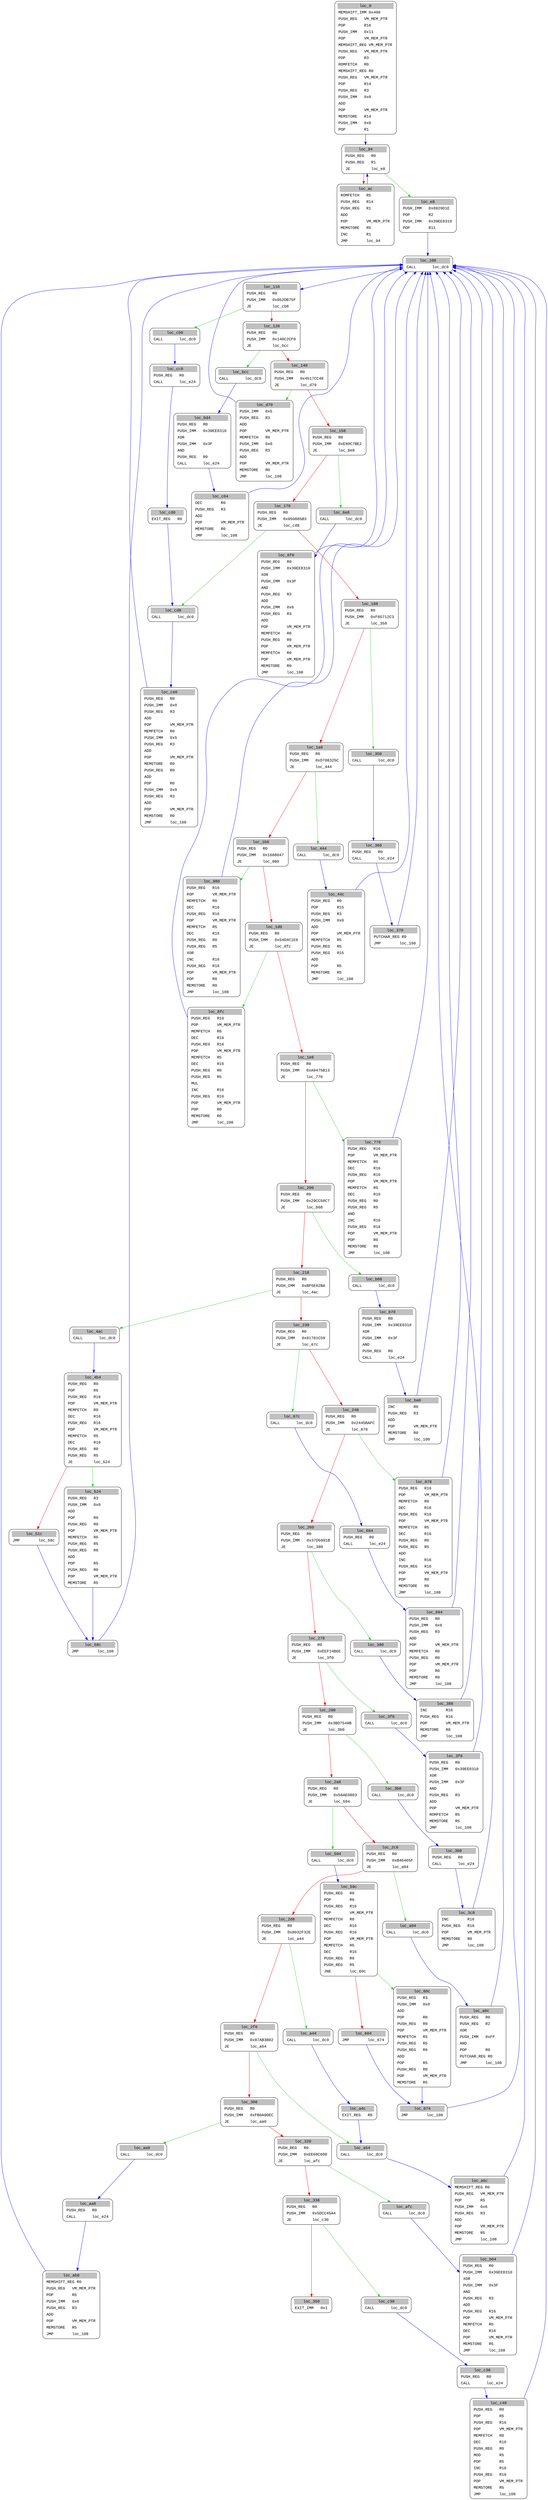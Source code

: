 digraph asm_graph {
0 [
shape="Mrecord" fontname="Courier New"label =<<table border="0" cellborder="0" cellpadding="3"><tr><td align="center" colspan="2" bgcolor="grey">loc_0</td></tr><tr><td align="left">MEMSHIFT_IMM 0x400</td></tr><tr><td align="left">PUSH_REG   VM_MEM_PTR</td></tr><tr><td align="left">POP        R16</td></tr><tr><td align="left">PUSH_IMM   0x11</td></tr><tr><td align="left">POP        VM_MEM_PTR</td></tr><tr><td align="left">MEMSHIFT_REG VM_MEM_PTR</td></tr><tr><td align="left">PUSH_REG   VM_MEM_PTR</td></tr><tr><td align="left">POP        R3</td></tr><tr><td align="left">ROMFETCH   R0</td></tr><tr><td align="left">MEMSHIFT_REG R0</td></tr><tr><td align="left">PUSH_REG   VM_MEM_PTR</td></tr><tr><td align="left">POP        R14</td></tr><tr><td align="left">PUSH_REG   R3</td></tr><tr><td align="left">PUSH_IMM   0x0</td></tr><tr><td align="left">ADD        </td></tr><tr><td align="left">POP        VM_MEM_PTR</td></tr><tr><td align="left">MEMSTORE   R14</td></tr><tr><td align="left">PUSH_IMM   0x0</td></tr><tr><td align="left">POP        R1</td></tr></table>> ];
1 [
shape="Mrecord" fontname="Courier New"label =<<table border="0" cellborder="0" cellpadding="3"><tr><td align="center" colspan="2" bgcolor="grey">loc_e8</td></tr><tr><td align="left">PUSH_IMM   0x8929D1E</td></tr><tr><td align="left">POP        R2</td></tr><tr><td align="left">PUSH_IMM   0x39EE8310</td></tr><tr><td align="left">POP        R11</td></tr></table>> ];
2 [
shape="Mrecord" fontname="Courier New"label =<<table border="0" cellborder="0" cellpadding="3"><tr><td align="center" colspan="2" bgcolor="grey">loc_ac</td></tr><tr><td align="left">ROMFETCH   R5</td></tr><tr><td align="left">PUSH_REG   R14</td></tr><tr><td align="left">PUSH_REG   R1</td></tr><tr><td align="left">ADD        </td></tr><tr><td align="left">POP        VM_MEM_PTR</td></tr><tr><td align="left">MEMSTORE   R5</td></tr><tr><td align="left">INC        R1</td></tr><tr><td align="left">JMP        loc_94</td></tr></table>> ];
4 [
shape="Mrecord" fontname="Courier New"label =<<table border="0" cellborder="0" cellpadding="3"><tr><td align="center" colspan="2" bgcolor="grey">loc_110</td></tr><tr><td align="left">PUSH_REG   R0</td></tr><tr><td align="left">PUSH_IMM   0x952DB75F</td></tr><tr><td align="left">JE         loc_cb8</td></tr></table>> ];
5 [
shape="Mrecord" fontname="Courier New"label =<<table border="0" cellborder="0" cellpadding="3"><tr><td align="center" colspan="2" bgcolor="grey">loc_94</td></tr><tr><td align="left">PUSH_REG   R0</td></tr><tr><td align="left">PUSH_REG   R1</td></tr><tr><td align="left">JE         loc_e8</td></tr></table>> ];
6 [
shape="Mrecord" fontname="Courier New"label =<<table border="0" cellborder="0" cellpadding="3"><tr><td align="center" colspan="2" bgcolor="grey">loc_cb8</td></tr><tr><td align="left">CALL       loc_dc0</td></tr></table>> ];
7 [
shape="Mrecord" fontname="Courier New"label =<<table border="0" cellborder="0" cellpadding="3"><tr><td align="center" colspan="2" bgcolor="grey">loc_128</td></tr><tr><td align="left">PUSH_REG   R0</td></tr><tr><td align="left">PUSH_IMM   0x140C2CF8</td></tr><tr><td align="left">JE         loc_bcc</td></tr></table>> ];
8 [
shape="Mrecord" fontname="Courier New"label =<<table border="0" cellborder="0" cellpadding="3"><tr><td align="center" colspan="2" bgcolor="grey">loc_cc0</td></tr><tr><td align="left">PUSH_REG   R0</td></tr><tr><td align="left">CALL       loc_e24</td></tr></table>> ];
9 [
shape="Mrecord" fontname="Courier New"label =<<table border="0" cellborder="0" cellpadding="3"><tr><td align="center" colspan="2" bgcolor="grey">loc_bcc</td></tr><tr><td align="left">CALL       loc_dc0</td></tr></table>> ];
10 [
shape="Mrecord" fontname="Courier New"label =<<table border="0" cellborder="0" cellpadding="3"><tr><td align="center" colspan="2" bgcolor="grey">loc_140</td></tr><tr><td align="left">PUSH_REG   R0</td></tr><tr><td align="left">PUSH_IMM   0x4517CC48</td></tr><tr><td align="left">JE         loc_d70</td></tr></table>> ];
12 [
shape="Mrecord" fontname="Courier New"label =<<table border="0" cellborder="0" cellpadding="3"><tr><td align="center" colspan="2" bgcolor="grey">loc_cd0</td></tr><tr><td align="left">EXIT_REG   R0</td></tr></table>> ];
13 [
shape="Mrecord" fontname="Courier New"label =<<table border="0" cellborder="0" cellpadding="3"><tr><td align="center" colspan="2" bgcolor="grey">loc_d70</td></tr><tr><td align="left">PUSH_IMM   0x5</td></tr><tr><td align="left">PUSH_REG   R3</td></tr><tr><td align="left">ADD        </td></tr><tr><td align="left">POP        VM_MEM_PTR</td></tr><tr><td align="left">MEMFETCH   R0</td></tr><tr><td align="left">PUSH_IMM   0x0</td></tr><tr><td align="left">PUSH_REG   R3</td></tr><tr><td align="left">ADD        </td></tr><tr><td align="left">POP        VM_MEM_PTR</td></tr><tr><td align="left">MEMSTORE   R0</td></tr><tr><td align="left">JMP        loc_108</td></tr></table>> ];
14 [
shape="Mrecord" fontname="Courier New"label =<<table border="0" cellborder="0" cellpadding="3"><tr><td align="center" colspan="2" bgcolor="grey">loc_158</td></tr><tr><td align="left">PUSH_REG   R0</td></tr><tr><td align="left">PUSH_IMM   0xE80C7BE2</td></tr><tr><td align="left">JE         loc_6e8</td></tr></table>> ];
15 [
shape="Mrecord" fontname="Courier New"label =<<table border="0" cellborder="0" cellpadding="3"><tr><td align="center" colspan="2" bgcolor="grey">loc_bd4</td></tr><tr><td align="left">PUSH_REG   R0</td></tr><tr><td align="left">PUSH_IMM   0x39EE8310</td></tr><tr><td align="left">XOR        </td></tr><tr><td align="left">PUSH_IMM   0x3F</td></tr><tr><td align="left">AND        </td></tr><tr><td align="left">PUSH_REG   R0</td></tr><tr><td align="left">CALL       loc_e24</td></tr></table>> ];
16 [
shape="Mrecord" fontname="Courier New"label =<<table border="0" cellborder="0" cellpadding="3"><tr><td align="center" colspan="2" bgcolor="grey">loc_ce0</td></tr><tr><td align="left">PUSH_REG   R0</td></tr><tr><td align="left">PUSH_IMM   0x0</td></tr><tr><td align="left">PUSH_REG   R3</td></tr><tr><td align="left">ADD        </td></tr><tr><td align="left">POP        VM_MEM_PTR</td></tr><tr><td align="left">MEMFETCH   R0</td></tr><tr><td align="left">PUSH_IMM   0x5</td></tr><tr><td align="left">PUSH_REG   R3</td></tr><tr><td align="left">ADD        </td></tr><tr><td align="left">POP        VM_MEM_PTR</td></tr><tr><td align="left">MEMSTORE   R0</td></tr><tr><td align="left">PUSH_REG   R0</td></tr><tr><td align="left">ADD        </td></tr><tr><td align="left">POP        R0</td></tr><tr><td align="left">PUSH_IMM   0x0</td></tr><tr><td align="left">PUSH_REG   R3</td></tr><tr><td align="left">ADD        </td></tr><tr><td align="left">POP        VM_MEM_PTR</td></tr><tr><td align="left">MEMSTORE   R0</td></tr><tr><td align="left">JMP        loc_108</td></tr></table>> ];
17 [
shape="Mrecord" fontname="Courier New"label =<<table border="0" cellborder="0" cellpadding="3"><tr><td align="center" colspan="2" bgcolor="grey">loc_108</td></tr><tr><td align="left">CALL       loc_dc0</td></tr></table>> ];
18 [
shape="Mrecord" fontname="Courier New"label =<<table border="0" cellborder="0" cellpadding="3"><tr><td align="center" colspan="2" bgcolor="grey">loc_6e8</td></tr><tr><td align="left">CALL       loc_dc0</td></tr></table>> ];
19 [
shape="Mrecord" fontname="Courier New"label =<<table border="0" cellborder="0" cellpadding="3"><tr><td align="center" colspan="2" bgcolor="grey">loc_170</td></tr><tr><td align="left">PUSH_REG   R0</td></tr><tr><td align="left">PUSH_IMM   0x950885B3</td></tr><tr><td align="left">JE         loc_cd8</td></tr></table>> ];
20 [
shape="Mrecord" fontname="Courier New"label =<<table border="0" cellborder="0" cellpadding="3"><tr><td align="center" colspan="2" bgcolor="grey">loc_c04</td></tr><tr><td align="left">DEC        R0</td></tr><tr><td align="left">PUSH_REG   R3</td></tr><tr><td align="left">ADD        </td></tr><tr><td align="left">POP        VM_MEM_PTR</td></tr><tr><td align="left">MEMSTORE   R0</td></tr><tr><td align="left">JMP        loc_108</td></tr></table>> ];
21 [
shape="Mrecord" fontname="Courier New"label =<<table border="0" cellborder="0" cellpadding="3"><tr><td align="center" colspan="2" bgcolor="grey">loc_6f0</td></tr><tr><td align="left">PUSH_REG   R0</td></tr><tr><td align="left">PUSH_IMM   0x39EE8310</td></tr><tr><td align="left">XOR        </td></tr><tr><td align="left">PUSH_IMM   0x3F</td></tr><tr><td align="left">AND        </td></tr><tr><td align="left">PUSH_REG   R3</td></tr><tr><td align="left">ADD        </td></tr><tr><td align="left">PUSH_IMM   0x6</td></tr><tr><td align="left">PUSH_REG   R3</td></tr><tr><td align="left">ADD        </td></tr><tr><td align="left">POP        VM_MEM_PTR</td></tr><tr><td align="left">MEMFETCH   R0</td></tr><tr><td align="left">PUSH_REG   R0</td></tr><tr><td align="left">POP        VM_MEM_PTR</td></tr><tr><td align="left">MEMFETCH   R0</td></tr><tr><td align="left">POP        VM_MEM_PTR</td></tr><tr><td align="left">MEMSTORE   R0</td></tr><tr><td align="left">JMP        loc_108</td></tr></table>> ];
22 [
shape="Mrecord" fontname="Courier New"label =<<table border="0" cellborder="0" cellpadding="3"><tr><td align="center" colspan="2" bgcolor="grey">loc_cd8</td></tr><tr><td align="left">CALL       loc_dc0</td></tr></table>> ];
23 [
shape="Mrecord" fontname="Courier New"label =<<table border="0" cellborder="0" cellpadding="3"><tr><td align="center" colspan="2" bgcolor="grey">loc_188</td></tr><tr><td align="left">PUSH_REG   R0</td></tr><tr><td align="left">PUSH_IMM   0xF85712C3</td></tr><tr><td align="left">JE         loc_358</td></tr></table>> ];
24 [
shape="Mrecord" fontname="Courier New"label =<<table border="0" cellborder="0" cellpadding="3"><tr><td align="center" colspan="2" bgcolor="grey">loc_358</td></tr><tr><td align="left">CALL       loc_dc0</td></tr></table>> ];
25 [
shape="Mrecord" fontname="Courier New"label =<<table border="0" cellborder="0" cellpadding="3"><tr><td align="center" colspan="2" bgcolor="grey">loc_1a0</td></tr><tr><td align="left">PUSH_REG   R0</td></tr><tr><td align="left">PUSH_IMM   0xD708325C</td></tr><tr><td align="left">JE         loc_444</td></tr></table>> ];
26 [
shape="Mrecord" fontname="Courier New"label =<<table border="0" cellborder="0" cellpadding="3"><tr><td align="center" colspan="2" bgcolor="grey">loc_360</td></tr><tr><td align="left">PUSH_REG   R0</td></tr><tr><td align="left">CALL       loc_e24</td></tr></table>> ];
27 [
shape="Mrecord" fontname="Courier New"label =<<table border="0" cellborder="0" cellpadding="3"><tr><td align="center" colspan="2" bgcolor="grey">loc_444</td></tr><tr><td align="left">CALL       loc_dc0</td></tr></table>> ];
28 [
shape="Mrecord" fontname="Courier New"label =<<table border="0" cellborder="0" cellpadding="3"><tr><td align="center" colspan="2" bgcolor="grey">loc_1b8</td></tr><tr><td align="left">PUSH_REG   R0</td></tr><tr><td align="left">PUSH_IMM   0x1688047</td></tr><tr><td align="left">JE         loc_980</td></tr></table>> ];
29 [
shape="Mrecord" fontname="Courier New"label =<<table border="0" cellborder="0" cellpadding="3"><tr><td align="center" colspan="2" bgcolor="grey">loc_370</td></tr><tr><td align="left">PUTCHAR_REG R0</td></tr><tr><td align="left">JMP        loc_108</td></tr></table>> ];
30 [
shape="Mrecord" fontname="Courier New"label =<<table border="0" cellborder="0" cellpadding="3"><tr><td align="center" colspan="2" bgcolor="grey">loc_980</td></tr><tr><td align="left">PUSH_REG   R16</td></tr><tr><td align="left">POP        VM_MEM_PTR</td></tr><tr><td align="left">MEMFETCH   R0</td></tr><tr><td align="left">DEC        R16</td></tr><tr><td align="left">PUSH_REG   R16</td></tr><tr><td align="left">POP        VM_MEM_PTR</td></tr><tr><td align="left">MEMFETCH   R5</td></tr><tr><td align="left">DEC        R16</td></tr><tr><td align="left">PUSH_REG   R0</td></tr><tr><td align="left">PUSH_REG   R5</td></tr><tr><td align="left">XOR        </td></tr><tr><td align="left">INC        R16</td></tr><tr><td align="left">PUSH_REG   R16</td></tr><tr><td align="left">POP        VM_MEM_PTR</td></tr><tr><td align="left">POP        R0</td></tr><tr><td align="left">MEMSTORE   R0</td></tr><tr><td align="left">JMP        loc_108</td></tr></table>> ];
31 [
shape="Mrecord" fontname="Courier New"label =<<table border="0" cellborder="0" cellpadding="3"><tr><td align="center" colspan="2" bgcolor="grey">loc_1d0</td></tr><tr><td align="left">PUSH_REG   R0</td></tr><tr><td align="left">PUSH_IMM   0x54D4C1E6</td></tr><tr><td align="left">JE         loc_8fc</td></tr></table>> ];
32 [
shape="Mrecord" fontname="Courier New"label =<<table border="0" cellborder="0" cellpadding="3"><tr><td align="center" colspan="2" bgcolor="grey">loc_44c</td></tr><tr><td align="left">PUSH_REG   R0</td></tr><tr><td align="left">POP        R15</td></tr><tr><td align="left">PUSH_REG   R3</td></tr><tr><td align="left">PUSH_IMM   0x0</td></tr><tr><td align="left">ADD        </td></tr><tr><td align="left">POP        VM_MEM_PTR</td></tr><tr><td align="left">MEMFETCH   R5</td></tr><tr><td align="left">PUSH_REG   R5</td></tr><tr><td align="left">PUSH_REG   R15</td></tr><tr><td align="left">ADD        </td></tr><tr><td align="left">POP        R5</td></tr><tr><td align="left">MEMSTORE   R5</td></tr><tr><td align="left">JMP        loc_108</td></tr></table>> ];
33 [
shape="Mrecord" fontname="Courier New"label =<<table border="0" cellborder="0" cellpadding="3"><tr><td align="center" colspan="2" bgcolor="grey">loc_8fc</td></tr><tr><td align="left">PUSH_REG   R16</td></tr><tr><td align="left">POP        VM_MEM_PTR</td></tr><tr><td align="left">MEMFETCH   R0</td></tr><tr><td align="left">DEC        R16</td></tr><tr><td align="left">PUSH_REG   R16</td></tr><tr><td align="left">POP        VM_MEM_PTR</td></tr><tr><td align="left">MEMFETCH   R5</td></tr><tr><td align="left">DEC        R16</td></tr><tr><td align="left">PUSH_REG   R0</td></tr><tr><td align="left">PUSH_REG   R5</td></tr><tr><td align="left">MUL        </td></tr><tr><td align="left">INC        R16</td></tr><tr><td align="left">PUSH_REG   R16</td></tr><tr><td align="left">POP        VM_MEM_PTR</td></tr><tr><td align="left">POP        R0</td></tr><tr><td align="left">MEMSTORE   R0</td></tr><tr><td align="left">JMP        loc_108</td></tr></table>> ];
34 [
shape="Mrecord" fontname="Courier New"label =<<table border="0" cellborder="0" cellpadding="3"><tr><td align="center" colspan="2" bgcolor="grey">loc_1e8</td></tr><tr><td align="left">PUSH_REG   R0</td></tr><tr><td align="left">PUSH_IMM   0xA9475B13</td></tr><tr><td align="left">JE         loc_770</td></tr></table>> ];
35 [
shape="Mrecord" fontname="Courier New"label =<<table border="0" cellborder="0" cellpadding="3"><tr><td align="center" colspan="2" bgcolor="grey">loc_770</td></tr><tr><td align="left">PUSH_REG   R16</td></tr><tr><td align="left">POP        VM_MEM_PTR</td></tr><tr><td align="left">MEMFETCH   R0</td></tr><tr><td align="left">DEC        R16</td></tr><tr><td align="left">PUSH_REG   R16</td></tr><tr><td align="left">POP        VM_MEM_PTR</td></tr><tr><td align="left">MEMFETCH   R5</td></tr><tr><td align="left">DEC        R16</td></tr><tr><td align="left">PUSH_REG   R0</td></tr><tr><td align="left">PUSH_REG   R5</td></tr><tr><td align="left">AND        </td></tr><tr><td align="left">INC        R16</td></tr><tr><td align="left">PUSH_REG   R16</td></tr><tr><td align="left">POP        VM_MEM_PTR</td></tr><tr><td align="left">POP        R0</td></tr><tr><td align="left">MEMSTORE   R0</td></tr><tr><td align="left">JMP        loc_108</td></tr></table>> ];
36 [
shape="Mrecord" fontname="Courier New"label =<<table border="0" cellborder="0" cellpadding="3"><tr><td align="center" colspan="2" bgcolor="grey">loc_200</td></tr><tr><td align="left">PUSH_REG   R0</td></tr><tr><td align="left">PUSH_IMM   0x29CC50C7</td></tr><tr><td align="left">JE         loc_b68</td></tr></table>> ];
37 [
shape="Mrecord" fontname="Courier New"label =<<table border="0" cellborder="0" cellpadding="3"><tr><td align="center" colspan="2" bgcolor="grey">loc_b68</td></tr><tr><td align="left">CALL       loc_dc0</td></tr></table>> ];
38 [
shape="Mrecord" fontname="Courier New"label =<<table border="0" cellborder="0" cellpadding="3"><tr><td align="center" colspan="2" bgcolor="grey">loc_218</td></tr><tr><td align="left">PUSH_REG   R0</td></tr><tr><td align="left">PUSH_IMM   0xBF5E62BA</td></tr><tr><td align="left">JE         loc_4ac</td></tr></table>> ];
39 [
shape="Mrecord" fontname="Courier New"label =<<table border="0" cellborder="0" cellpadding="3"><tr><td align="center" colspan="2" bgcolor="grey">loc_b70</td></tr><tr><td align="left">PUSH_REG   R0</td></tr><tr><td align="left">PUSH_IMM   0x39EE8310</td></tr><tr><td align="left">XOR        </td></tr><tr><td align="left">PUSH_IMM   0x3F</td></tr><tr><td align="left">AND        </td></tr><tr><td align="left">PUSH_REG   R0</td></tr><tr><td align="left">CALL       loc_e24</td></tr></table>> ];
40 [
shape="Mrecord" fontname="Courier New"label =<<table border="0" cellborder="0" cellpadding="3"><tr><td align="center" colspan="2" bgcolor="grey">loc_4ac</td></tr><tr><td align="left">CALL       loc_dc0</td></tr></table>> ];
41 [
shape="Mrecord" fontname="Courier New"label =<<table border="0" cellborder="0" cellpadding="3"><tr><td align="center" colspan="2" bgcolor="grey">loc_230</td></tr><tr><td align="left">PUSH_REG   R0</td></tr><tr><td align="left">PUSH_IMM   0x81761C59</td></tr><tr><td align="left">JE         loc_67c</td></tr></table>> ];
42 [
shape="Mrecord" fontname="Courier New"label =<<table border="0" cellborder="0" cellpadding="3"><tr><td align="center" colspan="2" bgcolor="grey">loc_ba0</td></tr><tr><td align="left">INC        R0</td></tr><tr><td align="left">PUSH_REG   R3</td></tr><tr><td align="left">ADD        </td></tr><tr><td align="left">POP        VM_MEM_PTR</td></tr><tr><td align="left">MEMSTORE   R0</td></tr><tr><td align="left">JMP        loc_108</td></tr></table>> ];
43 [
shape="Mrecord" fontname="Courier New"label =<<table border="0" cellborder="0" cellpadding="3"><tr><td align="center" colspan="2" bgcolor="grey">loc_67c</td></tr><tr><td align="left">CALL       loc_dc0</td></tr></table>> ];
44 [
shape="Mrecord" fontname="Courier New"label =<<table border="0" cellborder="0" cellpadding="3"><tr><td align="center" colspan="2" bgcolor="grey">loc_248</td></tr><tr><td align="left">PUSH_REG   R0</td></tr><tr><td align="left">PUSH_IMM   0x2445BAFC</td></tr><tr><td align="left">JE         loc_878</td></tr></table>> ];
45 [
shape="Mrecord" fontname="Courier New"label =<<table border="0" cellborder="0" cellpadding="3"><tr><td align="center" colspan="2" bgcolor="grey">loc_4b4</td></tr><tr><td align="left">PUSH_REG   R0</td></tr><tr><td align="left">POP        R6</td></tr><tr><td align="left">PUSH_REG   R16</td></tr><tr><td align="left">POP        VM_MEM_PTR</td></tr><tr><td align="left">MEMFETCH   R0</td></tr><tr><td align="left">DEC        R16</td></tr><tr><td align="left">PUSH_REG   R16</td></tr><tr><td align="left">POP        VM_MEM_PTR</td></tr><tr><td align="left">MEMFETCH   R5</td></tr><tr><td align="left">DEC        R16</td></tr><tr><td align="left">PUSH_REG   R0</td></tr><tr><td align="left">PUSH_REG   R5</td></tr><tr><td align="left">JE         loc_524</td></tr></table>> ];
46 [
shape="Mrecord" fontname="Courier New"label =<<table border="0" cellborder="0" cellpadding="3"><tr><td align="center" colspan="2" bgcolor="grey">loc_878</td></tr><tr><td align="left">PUSH_REG   R16</td></tr><tr><td align="left">POP        VM_MEM_PTR</td></tr><tr><td align="left">MEMFETCH   R0</td></tr><tr><td align="left">DEC        R16</td></tr><tr><td align="left">PUSH_REG   R16</td></tr><tr><td align="left">POP        VM_MEM_PTR</td></tr><tr><td align="left">MEMFETCH   R5</td></tr><tr><td align="left">DEC        R16</td></tr><tr><td align="left">PUSH_REG   R0</td></tr><tr><td align="left">PUSH_REG   R5</td></tr><tr><td align="left">ADD        </td></tr><tr><td align="left">INC        R16</td></tr><tr><td align="left">PUSH_REG   R16</td></tr><tr><td align="left">POP        VM_MEM_PTR</td></tr><tr><td align="left">POP        R0</td></tr><tr><td align="left">MEMSTORE   R0</td></tr><tr><td align="left">JMP        loc_108</td></tr></table>> ];
47 [
shape="Mrecord" fontname="Courier New"label =<<table border="0" cellborder="0" cellpadding="3"><tr><td align="center" colspan="2" bgcolor="grey">loc_260</td></tr><tr><td align="left">PUSH_REG   R0</td></tr><tr><td align="left">PUSH_IMM   0x37D5991B</td></tr><tr><td align="left">JE         loc_380</td></tr></table>> ];
48 [
shape="Mrecord" fontname="Courier New"label =<<table border="0" cellborder="0" cellpadding="3"><tr><td align="center" colspan="2" bgcolor="grey">loc_684</td></tr><tr><td align="left">PUSH_REG   R0</td></tr><tr><td align="left">CALL       loc_e24</td></tr></table>> ];
49 [
shape="Mrecord" fontname="Courier New"label =<<table border="0" cellborder="0" cellpadding="3"><tr><td align="center" colspan="2" bgcolor="grey">loc_524</td></tr><tr><td align="left">PUSH_REG   R3</td></tr><tr><td align="left">PUSH_IMM   0x0</td></tr><tr><td align="left">ADD        </td></tr><tr><td align="left">POP        R0</td></tr><tr><td align="left">PUSH_REG   R0</td></tr><tr><td align="left">POP        VM_MEM_PTR</td></tr><tr><td align="left">MEMFETCH   R5</td></tr><tr><td align="left">PUSH_REG   R5</td></tr><tr><td align="left">PUSH_REG   R6</td></tr><tr><td align="left">ADD        </td></tr><tr><td align="left">POP        R5</td></tr><tr><td align="left">PUSH_REG   R0</td></tr><tr><td align="left">POP        VM_MEM_PTR</td></tr><tr><td align="left">MEMSTORE   R5</td></tr></table>> ];
50 [
shape="Mrecord" fontname="Courier New"label =<<table border="0" cellborder="0" cellpadding="3"><tr><td align="center" colspan="2" bgcolor="grey">loc_51c</td></tr><tr><td align="left">JMP        loc_58c</td></tr></table>> ];
51 [
shape="Mrecord" fontname="Courier New"label =<<table border="0" cellborder="0" cellpadding="3"><tr><td align="center" colspan="2" bgcolor="grey">loc_380</td></tr><tr><td align="left">CALL       loc_dc0</td></tr></table>> ];
52 [
shape="Mrecord" fontname="Courier New"label =<<table border="0" cellborder="0" cellpadding="3"><tr><td align="center" colspan="2" bgcolor="grey">loc_278</td></tr><tr><td align="left">PUSH_REG   R0</td></tr><tr><td align="left">PUSH_IMM   0xEEF14B6E</td></tr><tr><td align="left">JE         loc_3f0</td></tr></table>> ];
53 [
shape="Mrecord" fontname="Courier New"label =<<table border="0" cellborder="0" cellpadding="3"><tr><td align="center" colspan="2" bgcolor="grey">loc_694</td></tr><tr><td align="left">PUSH_REG   R0</td></tr><tr><td align="left">PUSH_IMM   0x6</td></tr><tr><td align="left">PUSH_REG   R3</td></tr><tr><td align="left">ADD        </td></tr><tr><td align="left">POP        VM_MEM_PTR</td></tr><tr><td align="left">MEMFETCH   R0</td></tr><tr><td align="left">PUSH_REG   R0</td></tr><tr><td align="left">POP        VM_MEM_PTR</td></tr><tr><td align="left">POP        R0</td></tr><tr><td align="left">MEMSTORE   R0</td></tr><tr><td align="left">JMP        loc_108</td></tr></table>> ];
54 [
shape="Mrecord" fontname="Courier New"label =<<table border="0" cellborder="0" cellpadding="3"><tr><td align="center" colspan="2" bgcolor="grey">loc_58c</td></tr><tr><td align="left">JMP        loc_108</td></tr></table>> ];
55 [
shape="Mrecord" fontname="Courier New"label =<<table border="0" cellborder="0" cellpadding="3"><tr><td align="center" colspan="2" bgcolor="grey">loc_388</td></tr><tr><td align="left">INC        R16</td></tr><tr><td align="left">PUSH_REG   R16</td></tr><tr><td align="left">POP        VM_MEM_PTR</td></tr><tr><td align="left">MEMSTORE   R0</td></tr><tr><td align="left">JMP        loc_108</td></tr></table>> ];
56 [
shape="Mrecord" fontname="Courier New"label =<<table border="0" cellborder="0" cellpadding="3"><tr><td align="center" colspan="2" bgcolor="grey">loc_3f0</td></tr><tr><td align="left">CALL       loc_dc0</td></tr></table>> ];
57 [
shape="Mrecord" fontname="Courier New"label =<<table border="0" cellborder="0" cellpadding="3"><tr><td align="center" colspan="2" bgcolor="grey">loc_290</td></tr><tr><td align="left">PUSH_REG   R0</td></tr><tr><td align="left">PUSH_IMM   0x3BD7549B</td></tr><tr><td align="left">JE         loc_3b0</td></tr></table>> ];
58 [
shape="Mrecord" fontname="Courier New"label =<<table border="0" cellborder="0" cellpadding="3"><tr><td align="center" colspan="2" bgcolor="grey">loc_3f8</td></tr><tr><td align="left">PUSH_REG   R0</td></tr><tr><td align="left">PUSH_IMM   0x39EE8310</td></tr><tr><td align="left">XOR        </td></tr><tr><td align="left">PUSH_IMM   0x3F</td></tr><tr><td align="left">AND        </td></tr><tr><td align="left">PUSH_REG   R3</td></tr><tr><td align="left">ADD        </td></tr><tr><td align="left">POP        VM_MEM_PTR</td></tr><tr><td align="left">ROMFETCH   R5</td></tr><tr><td align="left">MEMSTORE   R5</td></tr><tr><td align="left">JMP        loc_108</td></tr></table>> ];
59 [
shape="Mrecord" fontname="Courier New"label =<<table border="0" cellborder="0" cellpadding="3"><tr><td align="center" colspan="2" bgcolor="grey">loc_3b0</td></tr><tr><td align="left">CALL       loc_dc0</td></tr></table>> ];
60 [
shape="Mrecord" fontname="Courier New"label =<<table border="0" cellborder="0" cellpadding="3"><tr><td align="center" colspan="2" bgcolor="grey">loc_2a8</td></tr><tr><td align="left">PUSH_REG   R0</td></tr><tr><td align="left">PUSH_IMM   0x56AE0803</td></tr><tr><td align="left">JE         loc_594</td></tr></table>> ];
61 [
shape="Mrecord" fontname="Courier New"label =<<table border="0" cellborder="0" cellpadding="3"><tr><td align="center" colspan="2" bgcolor="grey">loc_3b8</td></tr><tr><td align="left">PUSH_REG   R0</td></tr><tr><td align="left">CALL       loc_e24</td></tr></table>> ];
62 [
shape="Mrecord" fontname="Courier New"label =<<table border="0" cellborder="0" cellpadding="3"><tr><td align="center" colspan="2" bgcolor="grey">loc_594</td></tr><tr><td align="left">CALL       loc_dc0</td></tr></table>> ];
63 [
shape="Mrecord" fontname="Courier New"label =<<table border="0" cellborder="0" cellpadding="3"><tr><td align="center" colspan="2" bgcolor="grey">loc_2c0</td></tr><tr><td align="left">PUSH_REG   R0</td></tr><tr><td align="left">PUSH_IMM   0xB46465F</td></tr><tr><td align="left">JE         loc_a04</td></tr></table>> ];
64 [
shape="Mrecord" fontname="Courier New"label =<<table border="0" cellborder="0" cellpadding="3"><tr><td align="center" colspan="2" bgcolor="grey">loc_3c8</td></tr><tr><td align="left">INC        R16</td></tr><tr><td align="left">PUSH_REG   R16</td></tr><tr><td align="left">POP        VM_MEM_PTR</td></tr><tr><td align="left">MEMSTORE   R0</td></tr><tr><td align="left">JMP        loc_108</td></tr></table>> ];
65 [
shape="Mrecord" fontname="Courier New"label =<<table border="0" cellborder="0" cellpadding="3"><tr><td align="center" colspan="2" bgcolor="grey">loc_a04</td></tr><tr><td align="left">CALL       loc_dc0</td></tr></table>> ];
66 [
shape="Mrecord" fontname="Courier New"label =<<table border="0" cellborder="0" cellpadding="3"><tr><td align="center" colspan="2" bgcolor="grey">loc_2d8</td></tr><tr><td align="left">PUSH_REG   R0</td></tr><tr><td align="left">PUSH_IMM   0x8032F32E</td></tr><tr><td align="left">JE         loc_a44</td></tr></table>> ];
67 [
shape="Mrecord" fontname="Courier New"label =<<table border="0" cellborder="0" cellpadding="3"><tr><td align="center" colspan="2" bgcolor="grey">loc_59c</td></tr><tr><td align="left">PUSH_REG   R0</td></tr><tr><td align="left">POP        R6</td></tr><tr><td align="left">PUSH_REG   R16</td></tr><tr><td align="left">POP        VM_MEM_PTR</td></tr><tr><td align="left">MEMFETCH   R0</td></tr><tr><td align="left">DEC        R16</td></tr><tr><td align="left">PUSH_REG   R16</td></tr><tr><td align="left">POP        VM_MEM_PTR</td></tr><tr><td align="left">MEMFETCH   R5</td></tr><tr><td align="left">DEC        R16</td></tr><tr><td align="left">PUSH_REG   R0</td></tr><tr><td align="left">PUSH_REG   R5</td></tr><tr><td align="left">JNE        loc_60c</td></tr></table>> ];
68 [
shape="Mrecord" fontname="Courier New"label =<<table border="0" cellborder="0" cellpadding="3"><tr><td align="center" colspan="2" bgcolor="grey">loc_a44</td></tr><tr><td align="left">CALL       loc_dc0</td></tr></table>> ];
69 [
shape="Mrecord" fontname="Courier New"label =<<table border="0" cellborder="0" cellpadding="3"><tr><td align="center" colspan="2" bgcolor="grey">loc_2f0</td></tr><tr><td align="left">PUSH_REG   R0</td></tr><tr><td align="left">PUSH_IMM   0x87AB3B02</td></tr><tr><td align="left">JE         loc_a54</td></tr></table>> ];
70 [
shape="Mrecord" fontname="Courier New"label =<<table border="0" cellborder="0" cellpadding="3"><tr><td align="center" colspan="2" bgcolor="grey">loc_a0c</td></tr><tr><td align="left">PUSH_REG   R0</td></tr><tr><td align="left">PUSH_REG   R2</td></tr><tr><td align="left">XOR        </td></tr><tr><td align="left">PUSH_IMM   0xFF</td></tr><tr><td align="left">AND        </td></tr><tr><td align="left">POP        R0</td></tr><tr><td align="left">PUTCHAR_REG R0</td></tr><tr><td align="left">JMP        loc_108</td></tr></table>> ];
71 [
shape="Mrecord" fontname="Courier New"label =<<table border="0" cellborder="0" cellpadding="3"><tr><td align="center" colspan="2" bgcolor="grey">loc_60c</td></tr><tr><td align="left">PUSH_REG   R3</td></tr><tr><td align="left">PUSH_IMM   0x0</td></tr><tr><td align="left">ADD        </td></tr><tr><td align="left">POP        R0</td></tr><tr><td align="left">PUSH_REG   R0</td></tr><tr><td align="left">POP        VM_MEM_PTR</td></tr><tr><td align="left">MEMFETCH   R5</td></tr><tr><td align="left">PUSH_REG   R5</td></tr><tr><td align="left">PUSH_REG   R6</td></tr><tr><td align="left">ADD        </td></tr><tr><td align="left">POP        R5</td></tr><tr><td align="left">PUSH_REG   R0</td></tr><tr><td align="left">POP        VM_MEM_PTR</td></tr><tr><td align="left">MEMSTORE   R5</td></tr></table>> ];
72 [
shape="Mrecord" fontname="Courier New"label =<<table border="0" cellborder="0" cellpadding="3"><tr><td align="center" colspan="2" bgcolor="grey">loc_604</td></tr><tr><td align="left">JMP        loc_674</td></tr></table>> ];
73 [
shape="Mrecord" fontname="Courier New"label =<<table border="0" cellborder="0" cellpadding="3"><tr><td align="center" colspan="2" bgcolor="grey">loc_a54</td></tr><tr><td align="left">CALL       loc_dc0</td></tr></table>> ];
74 [
shape="Mrecord" fontname="Courier New"label =<<table border="0" cellborder="0" cellpadding="3"><tr><td align="center" colspan="2" bgcolor="grey">loc_308</td></tr><tr><td align="left">PUSH_REG   R0</td></tr><tr><td align="left">PUSH_IMM   0xFB0A90EC</td></tr><tr><td align="left">JE         loc_aa0</td></tr></table>> ];
75 [
shape="Mrecord" fontname="Courier New"label =<<table border="0" cellborder="0" cellpadding="3"><tr><td align="center" colspan="2" bgcolor="grey">loc_a4c</td></tr><tr><td align="left">EXIT_REG   R0</td></tr></table>> ];
76 [
shape="Mrecord" fontname="Courier New"label =<<table border="0" cellborder="0" cellpadding="3"><tr><td align="center" colspan="2" bgcolor="grey">loc_674</td></tr><tr><td align="left">JMP        loc_108</td></tr></table>> ];
77 [
shape="Mrecord" fontname="Courier New"label =<<table border="0" cellborder="0" cellpadding="3"><tr><td align="center" colspan="2" bgcolor="grey">loc_aa0</td></tr><tr><td align="left">CALL       loc_dc0</td></tr></table>> ];
78 [
shape="Mrecord" fontname="Courier New"label =<<table border="0" cellborder="0" cellpadding="3"><tr><td align="center" colspan="2" bgcolor="grey">loc_320</td></tr><tr><td align="left">PUSH_REG   R0</td></tr><tr><td align="left">PUSH_IMM   0xEE68C600</td></tr><tr><td align="left">JE         loc_afc</td></tr></table>> ];
79 [
shape="Mrecord" fontname="Courier New"label =<<table border="0" cellborder="0" cellpadding="3"><tr><td align="center" colspan="2" bgcolor="grey">loc_a5c</td></tr><tr><td align="left">MEMSHIFT_REG R0</td></tr><tr><td align="left">PUSH_REG   VM_MEM_PTR</td></tr><tr><td align="left">POP        R5</td></tr><tr><td align="left">PUSH_IMM   0x6</td></tr><tr><td align="left">PUSH_REG   R3</td></tr><tr><td align="left">ADD        </td></tr><tr><td align="left">POP        VM_MEM_PTR</td></tr><tr><td align="left">MEMSTORE   R5</td></tr><tr><td align="left">JMP        loc_108</td></tr></table>> ];
80 [
shape="Mrecord" fontname="Courier New"label =<<table border="0" cellborder="0" cellpadding="3"><tr><td align="center" colspan="2" bgcolor="grey">loc_aa8</td></tr><tr><td align="left">PUSH_REG   R0</td></tr><tr><td align="left">CALL       loc_e24</td></tr></table>> ];
81 [
shape="Mrecord" fontname="Courier New"label =<<table border="0" cellborder="0" cellpadding="3"><tr><td align="center" colspan="2" bgcolor="grey">loc_afc</td></tr><tr><td align="left">CALL       loc_dc0</td></tr></table>> ];
82 [
shape="Mrecord" fontname="Courier New"label =<<table border="0" cellborder="0" cellpadding="3"><tr><td align="center" colspan="2" bgcolor="grey">loc_338</td></tr><tr><td align="left">PUSH_REG   R0</td></tr><tr><td align="left">PUSH_IMM   0x5DCC45A4</td></tr><tr><td align="left">JE         loc_c30</td></tr></table>> ];
83 [
shape="Mrecord" fontname="Courier New"label =<<table border="0" cellborder="0" cellpadding="3"><tr><td align="center" colspan="2" bgcolor="grey">loc_ab8</td></tr><tr><td align="left">MEMSHIFT_REG R0</td></tr><tr><td align="left">PUSH_REG   VM_MEM_PTR</td></tr><tr><td align="left">POP        R5</td></tr><tr><td align="left">PUSH_IMM   0x6</td></tr><tr><td align="left">PUSH_REG   R3</td></tr><tr><td align="left">ADD        </td></tr><tr><td align="left">POP        VM_MEM_PTR</td></tr><tr><td align="left">MEMSTORE   R5</td></tr><tr><td align="left">JMP        loc_108</td></tr></table>> ];
84 [
shape="Mrecord" fontname="Courier New"label =<<table border="0" cellborder="0" cellpadding="3"><tr><td align="center" colspan="2" bgcolor="grey">loc_c30</td></tr><tr><td align="left">CALL       loc_dc0</td></tr></table>> ];
85 [
shape="Mrecord" fontname="Courier New"label =<<table border="0" cellborder="0" cellpadding="3"><tr><td align="center" colspan="2" bgcolor="grey">loc_350</td></tr><tr><td align="left">EXIT_IMM   0x1</td></tr></table>> ];
86 [
shape="Mrecord" fontname="Courier New"label =<<table border="0" cellborder="0" cellpadding="3"><tr><td align="center" colspan="2" bgcolor="grey">loc_b04</td></tr><tr><td align="left">PUSH_REG   R0</td></tr><tr><td align="left">PUSH_IMM   0x39EE8310</td></tr><tr><td align="left">XOR        </td></tr><tr><td align="left">PUSH_IMM   0x3F</td></tr><tr><td align="left">AND        </td></tr><tr><td align="left">PUSH_REG   R3</td></tr><tr><td align="left">ADD        </td></tr><tr><td align="left">PUSH_REG   R16</td></tr><tr><td align="left">POP        VM_MEM_PTR</td></tr><tr><td align="left">MEMFETCH   R5</td></tr><tr><td align="left">DEC        R16</td></tr><tr><td align="left">POP        VM_MEM_PTR</td></tr><tr><td align="left">MEMSTORE   R5</td></tr><tr><td align="left">JMP        loc_108</td></tr></table>> ];
87 [
shape="Mrecord" fontname="Courier New"label =<<table border="0" cellborder="0" cellpadding="3"><tr><td align="center" colspan="2" bgcolor="grey">loc_c38</td></tr><tr><td align="left">PUSH_REG   R0</td></tr><tr><td align="left">CALL       loc_e24</td></tr></table>> ];
88 [
shape="Mrecord" fontname="Courier New"label =<<table border="0" cellborder="0" cellpadding="3"><tr><td align="center" colspan="2" bgcolor="grey">loc_c48</td></tr><tr><td align="left">PUSH_REG   R0</td></tr><tr><td align="left">POP        R5</td></tr><tr><td align="left">PUSH_REG   R16</td></tr><tr><td align="left">POP        VM_MEM_PTR</td></tr><tr><td align="left">MEMFETCH   R0</td></tr><tr><td align="left">DEC        R16</td></tr><tr><td align="left">PUSH_REG   R0</td></tr><tr><td align="left">MOD        R5</td></tr><tr><td align="left">POP        R5</td></tr><tr><td align="left">INC        R16</td></tr><tr><td align="left">PUSH_REG   R16</td></tr><tr><td align="left">POP        VM_MEM_PTR</td></tr><tr><td align="left">MEMSTORE   R5</td></tr><tr><td align="left">JMP        loc_108</td></tr></table>> ];
4 -> 6[color="limegreen"];
4 -> 7[color="red"];
6 -> 8[color="blue"];
7 -> 10[color="red"];
7 -> 9[color="limegreen"];
8 -> 12[color="blue"];
10 -> 13[color="limegreen"];
10 -> 14[color="red"];
9 -> 15[color="blue"];
14 -> 18[color="limegreen"];
14 -> 19[color="red"];
15 -> 20[color="blue"];
18 -> 21[color="blue"];
19 -> 23[color="red"];
23 -> 24[color="limegreen"];
23 -> 25[color="red"];
24 -> 26[color="blue"];
25 -> 28[color="red"];
25 -> 27[color="limegreen"];
26 -> 29[color="blue"];
28 -> 30[color="limegreen"];
28 -> 31[color="red"];
27 -> 32[color="blue"];
31 -> 34[color="red"];
31 -> 33[color="limegreen"];
34 -> 35[color="limegreen"];
34 -> 36[color="red"];
36 -> 37[color="limegreen"];
36 -> 38[color="red"];
37 -> 39[color="blue"];
38 -> 41[color="red"];
38 -> 40[color="limegreen"];
39 -> 42[color="blue"];
41 -> 44[color="red"];
41 -> 43[color="limegreen"];
40 -> 45[color="blue"];
44 -> 46[color="limegreen"];
44 -> 47[color="red"];
43 -> 48[color="blue"];
45 -> 49[color="limegreen"];
45 -> 50[color="red"];
47 -> 51[color="limegreen"];
47 -> 52[color="red"];
48 -> 53[color="blue"];
51 -> 55[color="blue"];
52 -> 56[color="limegreen"];
52 -> 57[color="red"];
56 -> 58[color="blue"];
57 -> 59[color="limegreen"];
57 -> 60[color="red"];
59 -> 61[color="blue"];
60 -> 63[color="red"];
60 -> 62[color="limegreen"];
61 -> 64[color="blue"];
63 -> 66[color="red"];
63 -> 65[color="limegreen"];
62 -> 67[color="blue"];
66 -> 69[color="red"];
66 -> 68[color="limegreen"];
65 -> 70[color="blue"];
67 -> 71[color="limegreen"];
67 -> 72[color="red"];
69 -> 74[color="red"];
69 -> 73[color="limegreen"];
68 -> 75[color="blue"];
75 -> 73[color="blue"];
74 -> 77[color="limegreen"];
74 -> 78[color="red"];
73 -> 79[color="blue"];
77 -> 80[color="blue"];
78 -> 82[color="red"];
78 -> 81[color="limegreen"];
80 -> 83[color="blue"];
82 -> 84[color="limegreen"];
82 -> 85[color="red"];
81 -> 86[color="blue"];
84 -> 87[color="blue"];
87 -> 88[color="blue"];
20 -> 17[color="blue"];
21 -> 17[color="blue"];
35 -> 17[color="blue"];
70 -> 17[color="blue"];
13 -> 17[color="blue"];
88 -> 17[color="blue"];
58 -> 17[color="blue"];
64 -> 17[color="blue"];
16 -> 17[color="blue"];
83 -> 17[color="blue"];
79 -> 17[color="blue"];
29 -> 17[color="blue"];
53 -> 17[color="blue"];
32 -> 17[color="blue"];
46 -> 17[color="blue"];
33 -> 17[color="blue"];
55 -> 17[color="blue"];
42 -> 17[color="blue"];
86 -> 17[color="blue"];
30 -> 17[color="blue"];
17 -> 4[color="blue"];
50 -> 54[color="blue"];
54 -> 17[color="blue"];
19 -> 22[color="limegreen"];
22 -> 16[color="blue"];
2 -> 5[color="blue"];
5 -> 2[color="red"];
5 -> 1[color="limegreen"];
72 -> 76[color="blue"];
76 -> 17[color="blue"];
0 -> 5[color="blue"];
1 -> 17[color="blue"];
12 -> 22[color="blue"];
49 -> 54[color="blue"];
71 -> 76[color="blue"];
}